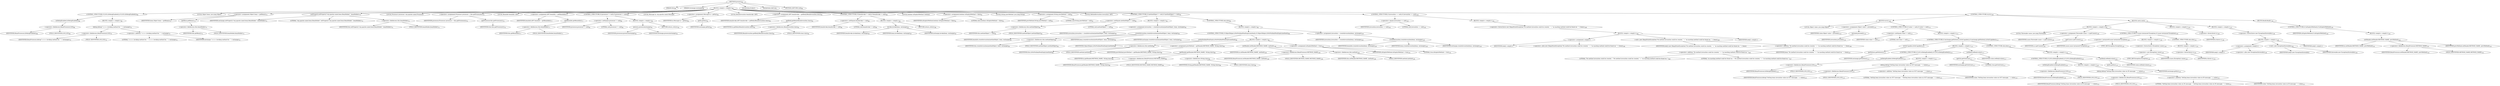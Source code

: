 digraph "process" {  
"140" [label = <(METHOD,process)<SUB>68</SUB>> ]
"12" [label = <(PARAM,this)<SUB>68</SUB>> ]
"141" [label = <(PARAM,Exchange exchange)<SUB>68</SUB>> ]
"142" [label = <(BLOCK,&lt;empty&gt;,&lt;empty&gt;)<SUB>68</SUB>> ]
"143" [label = <(CONTROL_STRUCTURE,if (LOG.isDebugEnabled()),if (LOG.isDebugEnabled()))<SUB>69</SUB>> ]
"144" [label = <(isDebugEnabled,isDebugEnabled())<SUB>69</SUB>> ]
"145" [label = <(&lt;operator&gt;.fieldAccess,BeanProcessor.LOG)<SUB>69</SUB>> ]
"146" [label = <(IDENTIFIER,BeanProcessor,isDebugEnabled())<SUB>69</SUB>> ]
"147" [label = <(FIELD_IDENTIFIER,LOG,LOG)<SUB>69</SUB>> ]
"148" [label = <(BLOCK,&lt;empty&gt;,&lt;empty&gt;)<SUB>69</SUB>> ]
"149" [label = <(debug,debug(&quot;&gt;&gt;&gt;&gt; invoking method for: &quot; + exchange))<SUB>70</SUB>> ]
"150" [label = <(&lt;operator&gt;.fieldAccess,BeanProcessor.LOG)<SUB>70</SUB>> ]
"151" [label = <(IDENTIFIER,BeanProcessor,debug(&quot;&gt;&gt;&gt;&gt; invoking method for: &quot; + exchange))<SUB>70</SUB>> ]
"152" [label = <(FIELD_IDENTIFIER,LOG,LOG)<SUB>70</SUB>> ]
"153" [label = <(&lt;operator&gt;.addition,&quot;&gt;&gt;&gt;&gt; invoking method for: &quot; + exchange)<SUB>70</SUB>> ]
"154" [label = <(LITERAL,&quot;&gt;&gt;&gt;&gt; invoking method for: &quot;,&quot;&gt;&gt;&gt;&gt; invoking method for: &quot; + exchange)<SUB>70</SUB>> ]
"155" [label = <(IDENTIFIER,exchange,&quot;&gt;&gt;&gt;&gt; invoking method for: &quot; + exchange)<SUB>70</SUB>> ]
"156" [label = <(LOCAL,Object bean: java.lang.Object)> ]
"157" [label = <(&lt;operator&gt;.assignment,Object bean = getBean())<SUB>73</SUB>> ]
"158" [label = <(IDENTIFIER,bean,Object bean = getBean())<SUB>73</SUB>> ]
"159" [label = <(getBean,getBean())<SUB>73</SUB>> ]
"160" [label = <(&lt;operator&gt;.fieldAccess,this.beanHolder)<SUB>73</SUB>> ]
"161" [label = <(IDENTIFIER,this,getBean())<SUB>73</SUB>> ]
"162" [label = <(FIELD_IDENTIFIER,beanHolder,beanHolder)<SUB>73</SUB>> ]
"163" [label = <(setProperty,setProperty(&quot;org.apache.camel.bean.BeanHolder&quot;, beanHolder))<SUB>74</SUB>> ]
"164" [label = <(IDENTIFIER,exchange,setProperty(&quot;org.apache.camel.bean.BeanHolder&quot;, beanHolder))<SUB>74</SUB>> ]
"165" [label = <(LITERAL,&quot;org.apache.camel.bean.BeanHolder&quot;,setProperty(&quot;org.apache.camel.bean.BeanHolder&quot;, beanHolder))<SUB>74</SUB>> ]
"166" [label = <(&lt;operator&gt;.fieldAccess,this.beanHolder)<SUB>74</SUB>> ]
"167" [label = <(IDENTIFIER,this,setProperty(&quot;org.apache.camel.bean.BeanHolder&quot;, beanHolder))<SUB>74</SUB>> ]
"168" [label = <(FIELD_IDENTIFIER,beanHolder,beanHolder)<SUB>74</SUB>> ]
"169" [label = <(LOCAL,Processor processor: org.apache.camel.Processor)> ]
"170" [label = <(&lt;operator&gt;.assignment,Processor processor = this.getProcessor())<SUB>76</SUB>> ]
"171" [label = <(IDENTIFIER,processor,Processor processor = this.getProcessor())<SUB>76</SUB>> ]
"172" [label = <(getProcessor,this.getProcessor())<SUB>76</SUB>> ]
"11" [label = <(IDENTIFIER,this,this.getProcessor())<SUB>76</SUB>> ]
"173" [label = <(LOCAL,BeanInfo beanInfo: ANY)> ]
"174" [label = <(&lt;operator&gt;.assignment,ANY beanInfo = getBeanInfo())<SUB>77</SUB>> ]
"175" [label = <(IDENTIFIER,beanInfo,ANY beanInfo = getBeanInfo())<SUB>77</SUB>> ]
"176" [label = <(getBeanInfo,getBeanInfo())<SUB>77</SUB>> ]
"177" [label = <(&lt;operator&gt;.fieldAccess,this.beanHolder)<SUB>77</SUB>> ]
"178" [label = <(IDENTIFIER,this,getBeanInfo())<SUB>77</SUB>> ]
"179" [label = <(FIELD_IDENTIFIER,beanHolder,beanHolder)<SUB>77</SUB>> ]
"180" [label = <(CONTROL_STRUCTURE,if (processor != null),if (processor != null))<SUB>80</SUB>> ]
"181" [label = <(&lt;operator&gt;.notEquals,processor != null)<SUB>80</SUB>> ]
"182" [label = <(IDENTIFIER,processor,processor != null)<SUB>80</SUB>> ]
"183" [label = <(LITERAL,null,processor != null)<SUB>80</SUB>> ]
"184" [label = <(BLOCK,&lt;empty&gt;,&lt;empty&gt;)<SUB>80</SUB>> ]
"185" [label = <(process,process(exchange))<SUB>81</SUB>> ]
"186" [label = <(IDENTIFIER,processor,process(exchange))<SUB>81</SUB>> ]
"187" [label = <(IDENTIFIER,exchange,process(exchange))<SUB>81</SUB>> ]
"188" [label = <(RETURN,return;,return;)<SUB>82</SUB>> ]
"189" [label = <(LOCAL,Message in: org.apache.camel.Message)> ]
"190" [label = <(&lt;operator&gt;.assignment,Message in = getIn())<SUB>84</SUB>> ]
"191" [label = <(IDENTIFIER,in,Message in = getIn())<SUB>84</SUB>> ]
"192" [label = <(getIn,getIn())<SUB>84</SUB>> ]
"193" [label = <(IDENTIFIER,exchange,getIn())<SUB>84</SUB>> ]
"194" [label = <(LOCAL,BeanInvocation beanInvoke: ANY)> ]
"195" [label = <(&lt;operator&gt;.assignment,ANY beanInvoke = getBody(BeanInvocation.class))<SUB>85</SUB>> ]
"196" [label = <(IDENTIFIER,beanInvoke,ANY beanInvoke = getBody(BeanInvocation.class))<SUB>85</SUB>> ]
"197" [label = <(getBody,getBody(BeanInvocation.class))<SUB>85</SUB>> ]
"198" [label = <(IDENTIFIER,in,getBody(BeanInvocation.class))<SUB>85</SUB>> ]
"199" [label = <(&lt;operator&gt;.fieldAccess,BeanInvocation.class)<SUB>85</SUB>> ]
"200" [label = <(IDENTIFIER,BeanInvocation,getBody(BeanInvocation.class))<SUB>85</SUB>> ]
"201" [label = <(FIELD_IDENTIFIER,class,class)<SUB>85</SUB>> ]
"202" [label = <(CONTROL_STRUCTURE,if (beanInvoke != null),if (beanInvoke != null))<SUB>86</SUB>> ]
"203" [label = <(&lt;operator&gt;.notEquals,beanInvoke != null)<SUB>86</SUB>> ]
"204" [label = <(IDENTIFIER,beanInvoke,beanInvoke != null)<SUB>86</SUB>> ]
"205" [label = <(LITERAL,null,beanInvoke != null)<SUB>86</SUB>> ]
"206" [label = <(BLOCK,&lt;empty&gt;,&lt;empty&gt;)<SUB>86</SUB>> ]
"207" [label = <(invoke,invoke(bean, exchange))<SUB>87</SUB>> ]
"208" [label = <(IDENTIFIER,beanInvoke,invoke(bean, exchange))<SUB>87</SUB>> ]
"209" [label = <(IDENTIFIER,bean,invoke(bean, exchange))<SUB>87</SUB>> ]
"210" [label = <(IDENTIFIER,exchange,invoke(bean, exchange))<SUB>87</SUB>> ]
"211" [label = <(RETURN,return;,return;)<SUB>88</SUB>> ]
"212" [label = <(LOCAL,boolean isExplicitMethod: boolean)> ]
"213" [label = <(&lt;operator&gt;.assignment,boolean isExplicitMethod = false)<SUB>91</SUB>> ]
"214" [label = <(IDENTIFIER,isExplicitMethod,boolean isExplicitMethod = false)<SUB>91</SUB>> ]
"215" [label = <(LITERAL,false,boolean isExplicitMethod = false)<SUB>91</SUB>> ]
"216" [label = <(LOCAL,String prevMethod: java.lang.String)> ]
"217" [label = <(&lt;operator&gt;.assignment,String prevMethod = null)<SUB>92</SUB>> ]
"218" [label = <(IDENTIFIER,prevMethod,String prevMethod = null)<SUB>92</SUB>> ]
"219" [label = <(LITERAL,null,String prevMethod = null)<SUB>92</SUB>> ]
"220" [label = <(LOCAL,MethodInvocation invocation: ANY)> ]
"221" [label = <(CONTROL_STRUCTURE,if (methodObject != null),if (methodObject != null))<SUB>94</SUB>> ]
"222" [label = <(&lt;operator&gt;.notEquals,methodObject != null)<SUB>94</SUB>> ]
"223" [label = <(&lt;operator&gt;.fieldAccess,this.methodObject)<SUB>94</SUB>> ]
"224" [label = <(IDENTIFIER,this,methodObject != null)<SUB>94</SUB>> ]
"225" [label = <(FIELD_IDENTIFIER,methodObject,methodObject)<SUB>94</SUB>> ]
"226" [label = <(LITERAL,null,methodObject != null)<SUB>94</SUB>> ]
"227" [label = <(BLOCK,&lt;empty&gt;,&lt;empty&gt;)<SUB>94</SUB>> ]
"228" [label = <(&lt;operator&gt;.assignment,invocation = createInvocation(methodObject, bean, exchange))<SUB>95</SUB>> ]
"229" [label = <(IDENTIFIER,invocation,invocation = createInvocation(methodObject, bean, exchange))<SUB>95</SUB>> ]
"230" [label = <(createInvocation,createInvocation(methodObject, bean, exchange))<SUB>95</SUB>> ]
"231" [label = <(IDENTIFIER,beanInfo,createInvocation(methodObject, bean, exchange))<SUB>95</SUB>> ]
"232" [label = <(&lt;operator&gt;.fieldAccess,this.methodObject)<SUB>95</SUB>> ]
"233" [label = <(IDENTIFIER,this,createInvocation(methodObject, bean, exchange))<SUB>95</SUB>> ]
"234" [label = <(FIELD_IDENTIFIER,methodObject,methodObject)<SUB>95</SUB>> ]
"235" [label = <(IDENTIFIER,bean,createInvocation(methodObject, bean, exchange))<SUB>95</SUB>> ]
"236" [label = <(IDENTIFIER,exchange,createInvocation(methodObject, bean, exchange))<SUB>95</SUB>> ]
"237" [label = <(CONTROL_STRUCTURE,else,else)<SUB>96</SUB>> ]
"238" [label = <(BLOCK,&lt;empty&gt;,&lt;empty&gt;)<SUB>96</SUB>> ]
"239" [label = <(CONTROL_STRUCTURE,if (ObjectHelper.isNotNullAndNonEmpty(method)),if (ObjectHelper.isNotNullAndNonEmpty(method)))<SUB>98</SUB>> ]
"240" [label = <(isNotNullAndNonEmpty,isNotNullAndNonEmpty(method))<SUB>98</SUB>> ]
"241" [label = <(IDENTIFIER,ObjectHelper,isNotNullAndNonEmpty(method))<SUB>98</SUB>> ]
"242" [label = <(&lt;operator&gt;.fieldAccess,this.method)<SUB>98</SUB>> ]
"243" [label = <(IDENTIFIER,this,isNotNullAndNonEmpty(method))<SUB>98</SUB>> ]
"244" [label = <(FIELD_IDENTIFIER,method,method)<SUB>98</SUB>> ]
"245" [label = <(BLOCK,&lt;empty&gt;,&lt;empty&gt;)<SUB>98</SUB>> ]
"246" [label = <(&lt;operator&gt;.assignment,prevMethod = getHeader(METHOD_NAME, String.class))<SUB>99</SUB>> ]
"247" [label = <(IDENTIFIER,prevMethod,prevMethod = getHeader(METHOD_NAME, String.class))<SUB>99</SUB>> ]
"248" [label = <(getHeader,getHeader(METHOD_NAME, String.class))<SUB>99</SUB>> ]
"249" [label = <(IDENTIFIER,in,getHeader(METHOD_NAME, String.class))<SUB>99</SUB>> ]
"250" [label = <(&lt;operator&gt;.fieldAccess,BeanProcessor.METHOD_NAME)<SUB>99</SUB>> ]
"251" [label = <(IDENTIFIER,BeanProcessor,getHeader(METHOD_NAME, String.class))<SUB>99</SUB>> ]
"252" [label = <(FIELD_IDENTIFIER,METHOD_NAME,METHOD_NAME)<SUB>99</SUB>> ]
"253" [label = <(&lt;operator&gt;.fieldAccess,String.class)<SUB>99</SUB>> ]
"254" [label = <(IDENTIFIER,String,getHeader(METHOD_NAME, String.class))<SUB>99</SUB>> ]
"255" [label = <(FIELD_IDENTIFIER,class,class)<SUB>99</SUB>> ]
"256" [label = <(setHeader,setHeader(METHOD_NAME, method))<SUB>100</SUB>> ]
"257" [label = <(IDENTIFIER,in,setHeader(METHOD_NAME, method))<SUB>100</SUB>> ]
"258" [label = <(&lt;operator&gt;.fieldAccess,BeanProcessor.METHOD_NAME)<SUB>100</SUB>> ]
"259" [label = <(IDENTIFIER,BeanProcessor,setHeader(METHOD_NAME, method))<SUB>100</SUB>> ]
"260" [label = <(FIELD_IDENTIFIER,METHOD_NAME,METHOD_NAME)<SUB>100</SUB>> ]
"261" [label = <(&lt;operator&gt;.fieldAccess,this.method)<SUB>100</SUB>> ]
"262" [label = <(IDENTIFIER,this,setHeader(METHOD_NAME, method))<SUB>100</SUB>> ]
"263" [label = <(FIELD_IDENTIFIER,method,method)<SUB>100</SUB>> ]
"264" [label = <(&lt;operator&gt;.assignment,isExplicitMethod = true)<SUB>101</SUB>> ]
"265" [label = <(IDENTIFIER,isExplicitMethod,isExplicitMethod = true)<SUB>101</SUB>> ]
"266" [label = <(LITERAL,true,isExplicitMethod = true)<SUB>101</SUB>> ]
"267" [label = <(&lt;operator&gt;.assignment,invocation = createInvocation(bean, exchange))<SUB>103</SUB>> ]
"268" [label = <(IDENTIFIER,invocation,invocation = createInvocation(bean, exchange))<SUB>103</SUB>> ]
"269" [label = <(createInvocation,createInvocation(bean, exchange))<SUB>103</SUB>> ]
"270" [label = <(IDENTIFIER,beanInfo,createInvocation(bean, exchange))<SUB>103</SUB>> ]
"271" [label = <(IDENTIFIER,bean,createInvocation(bean, exchange))<SUB>103</SUB>> ]
"272" [label = <(IDENTIFIER,exchange,createInvocation(bean, exchange))<SUB>103</SUB>> ]
"273" [label = <(CONTROL_STRUCTURE,if (invocation == null),if (invocation == null))<SUB>105</SUB>> ]
"274" [label = <(&lt;operator&gt;.equals,invocation == null)<SUB>105</SUB>> ]
"275" [label = <(IDENTIFIER,invocation,invocation == null)<SUB>105</SUB>> ]
"276" [label = <(LITERAL,null,invocation == null)<SUB>105</SUB>> ]
"277" [label = <(BLOCK,&lt;empty&gt;,&lt;empty&gt;)<SUB>105</SUB>> ]
"278" [label = <(&lt;operator&gt;.throw,throw new IllegalStateException(&quot;No method invocation could be created, &quot; + &quot;no maching method could be found on: &quot; + bean);)<SUB>106</SUB>> ]
"279" [label = <(BLOCK,&lt;empty&gt;,&lt;empty&gt;)<SUB>106</SUB>> ]
"280" [label = <(&lt;operator&gt;.assignment,&lt;empty&gt;)> ]
"281" [label = <(IDENTIFIER,$obj2,&lt;empty&gt;)> ]
"282" [label = <(&lt;operator&gt;.alloc,new IllegalStateException(&quot;No method invocation could be created, &quot; + &quot;no maching method could be found on: &quot; + bean))<SUB>106</SUB>> ]
"283" [label = <(&lt;init&gt;,new IllegalStateException(&quot;No method invocation could be created, &quot; + &quot;no maching method could be found on: &quot; + bean))<SUB>106</SUB>> ]
"284" [label = <(IDENTIFIER,$obj2,new IllegalStateException(&quot;No method invocation could be created, &quot; + &quot;no maching method could be found on: &quot; + bean))> ]
"285" [label = <(&lt;operator&gt;.addition,&quot;No method invocation could be created, &quot; + &quot;no maching method could be found on: &quot; + bean)<SUB>106</SUB>> ]
"286" [label = <(&lt;operator&gt;.addition,&quot;No method invocation could be created, &quot; + &quot;no maching method could be found on: &quot;)<SUB>106</SUB>> ]
"287" [label = <(LITERAL,&quot;No method invocation could be created, &quot;,&quot;No method invocation could be created, &quot; + &quot;no maching method could be found on: &quot;)<SUB>106</SUB>> ]
"288" [label = <(LITERAL,&quot;no maching method could be found on: &quot;,&quot;No method invocation could be created, &quot; + &quot;no maching method could be found on: &quot;)<SUB>107</SUB>> ]
"289" [label = <(IDENTIFIER,bean,&quot;No method invocation could be created, &quot; + &quot;no maching method could be found on: &quot; + bean)<SUB>107</SUB>> ]
"290" [label = <(IDENTIFIER,$obj2,&lt;empty&gt;)> ]
"291" [label = <(CONTROL_STRUCTURE,try,try)<SUB>109</SUB>> ]
"292" [label = <(BLOCK,try,try)<SUB>109</SUB>> ]
"293" [label = <(LOCAL,Object value: java.lang.Object)> ]
"294" [label = <(&lt;operator&gt;.assignment,Object value = proceed())<SUB>110</SUB>> ]
"295" [label = <(IDENTIFIER,value,Object value = proceed())<SUB>110</SUB>> ]
"296" [label = <(proceed,proceed())<SUB>110</SUB>> ]
"297" [label = <(IDENTIFIER,invocation,proceed())<SUB>110</SUB>> ]
"298" [label = <(CONTROL_STRUCTURE,if (value != null),if (value != null))<SUB>111</SUB>> ]
"299" [label = <(&lt;operator&gt;.notEquals,value != null)<SUB>111</SUB>> ]
"300" [label = <(IDENTIFIER,value,value != null)<SUB>111</SUB>> ]
"301" [label = <(LITERAL,null,value != null)<SUB>111</SUB>> ]
"302" [label = <(BLOCK,&lt;empty&gt;,&lt;empty&gt;)<SUB>111</SUB>> ]
"303" [label = <(CONTROL_STRUCTURE,if (exchange.getPattern().isOutCapable()),if (exchange.getPattern().isOutCapable()))<SUB>112</SUB>> ]
"304" [label = <(isOutCapable,isOutCapable())<SUB>112</SUB>> ]
"305" [label = <(getPattern,getPattern())<SUB>112</SUB>> ]
"306" [label = <(IDENTIFIER,exchange,getPattern())<SUB>112</SUB>> ]
"307" [label = <(BLOCK,&lt;empty&gt;,&lt;empty&gt;)<SUB>112</SUB>> ]
"308" [label = <(CONTROL_STRUCTURE,if (LOG.isDebugEnabled()),if (LOG.isDebugEnabled()))<SUB>114</SUB>> ]
"309" [label = <(isDebugEnabled,isDebugEnabled())<SUB>114</SUB>> ]
"310" [label = <(&lt;operator&gt;.fieldAccess,BeanProcessor.LOG)<SUB>114</SUB>> ]
"311" [label = <(IDENTIFIER,BeanProcessor,isDebugEnabled())<SUB>114</SUB>> ]
"312" [label = <(FIELD_IDENTIFIER,LOG,LOG)<SUB>114</SUB>> ]
"313" [label = <(BLOCK,&lt;empty&gt;,&lt;empty&gt;)<SUB>114</SUB>> ]
"314" [label = <(debug,debug(&quot;Setting bean invocation value on OUT message: &quot; + value))<SUB>115</SUB>> ]
"315" [label = <(&lt;operator&gt;.fieldAccess,BeanProcessor.LOG)<SUB>115</SUB>> ]
"316" [label = <(IDENTIFIER,BeanProcessor,debug(&quot;Setting bean invocation value on OUT message: &quot; + value))<SUB>115</SUB>> ]
"317" [label = <(FIELD_IDENTIFIER,LOG,LOG)<SUB>115</SUB>> ]
"318" [label = <(&lt;operator&gt;.addition,&quot;Setting bean invocation value on OUT message: &quot; + value)<SUB>115</SUB>> ]
"319" [label = <(LITERAL,&quot;Setting bean invocation value on OUT message: &quot;,&quot;Setting bean invocation value on OUT message: &quot; + value)<SUB>115</SUB>> ]
"320" [label = <(IDENTIFIER,value,&quot;Setting bean invocation value on OUT message: &quot; + value)<SUB>115</SUB>> ]
"321" [label = <(setBody,setBody(value))<SUB>117</SUB>> ]
"322" [label = <(getOut,getOut(true))<SUB>117</SUB>> ]
"323" [label = <(IDENTIFIER,exchange,getOut(true))<SUB>117</SUB>> ]
"324" [label = <(LITERAL,true,getOut(true))<SUB>117</SUB>> ]
"325" [label = <(IDENTIFIER,value,setBody(value))<SUB>117</SUB>> ]
"326" [label = <(CONTROL_STRUCTURE,else,else)<SUB>118</SUB>> ]
"327" [label = <(BLOCK,&lt;empty&gt;,&lt;empty&gt;)<SUB>118</SUB>> ]
"328" [label = <(CONTROL_STRUCTURE,if (LOG.isDebugEnabled()),if (LOG.isDebugEnabled()))<SUB>120</SUB>> ]
"329" [label = <(isDebugEnabled,isDebugEnabled())<SUB>120</SUB>> ]
"330" [label = <(&lt;operator&gt;.fieldAccess,BeanProcessor.LOG)<SUB>120</SUB>> ]
"331" [label = <(IDENTIFIER,BeanProcessor,isDebugEnabled())<SUB>120</SUB>> ]
"332" [label = <(FIELD_IDENTIFIER,LOG,LOG)<SUB>120</SUB>> ]
"333" [label = <(BLOCK,&lt;empty&gt;,&lt;empty&gt;)<SUB>120</SUB>> ]
"334" [label = <(debug,debug(&quot;Setting bean invocation value on IN message: &quot; + value))<SUB>121</SUB>> ]
"335" [label = <(&lt;operator&gt;.fieldAccess,BeanProcessor.LOG)<SUB>121</SUB>> ]
"336" [label = <(IDENTIFIER,BeanProcessor,debug(&quot;Setting bean invocation value on IN message: &quot; + value))<SUB>121</SUB>> ]
"337" [label = <(FIELD_IDENTIFIER,LOG,LOG)<SUB>121</SUB>> ]
"338" [label = <(&lt;operator&gt;.addition,&quot;Setting bean invocation value on IN message: &quot; + value)<SUB>121</SUB>> ]
"339" [label = <(LITERAL,&quot;Setting bean invocation value on IN message: &quot;,&quot;Setting bean invocation value on IN message: &quot; + value)<SUB>121</SUB>> ]
"340" [label = <(IDENTIFIER,value,&quot;Setting bean invocation value on IN message: &quot; + value)<SUB>121</SUB>> ]
"341" [label = <(setBody,setBody(value))<SUB>123</SUB>> ]
"342" [label = <(getIn,getIn())<SUB>123</SUB>> ]
"343" [label = <(IDENTIFIER,exchange,getIn())<SUB>123</SUB>> ]
"344" [label = <(IDENTIFIER,value,setBody(value))<SUB>123</SUB>> ]
"345" [label = <(BLOCK,catch,catch)> ]
"346" [label = <(BLOCK,&lt;empty&gt;,&lt;empty&gt;)<SUB>126</SUB>> ]
"347" [label = <(LOCAL,Throwable cause: java.lang.Throwable)> ]
"348" [label = <(&lt;operator&gt;.assignment,Throwable cause = e.getCause())<SUB>128</SUB>> ]
"349" [label = <(IDENTIFIER,cause,Throwable cause = e.getCause())<SUB>128</SUB>> ]
"350" [label = <(getCause,e.getCause())<SUB>128</SUB>> ]
"351" [label = <(IDENTIFIER,e,e.getCause())<SUB>128</SUB>> ]
"352" [label = <(CONTROL_STRUCTURE,if (cause instanceof Exception),if (cause instanceof Exception))<SUB>129</SUB>> ]
"353" [label = <(&lt;operator&gt;.instanceOf,cause instanceof Exception)<SUB>129</SUB>> ]
"354" [label = <(IDENTIFIER,cause,cause instanceof Exception)<SUB>129</SUB>> ]
"355" [label = <(TYPE_REF,Exception,Exception)<SUB>129</SUB>> ]
"356" [label = <(BLOCK,&lt;empty&gt;,&lt;empty&gt;)<SUB>129</SUB>> ]
"357" [label = <(&lt;operator&gt;.throw,throw (Exception) cause;)<SUB>130</SUB>> ]
"358" [label = <(&lt;operator&gt;.cast,(Exception) cause)<SUB>130</SUB>> ]
"359" [label = <(TYPE_REF,Exception,Exception)<SUB>130</SUB>> ]
"360" [label = <(IDENTIFIER,cause,(Exception) cause)<SUB>130</SUB>> ]
"361" [label = <(CONTROL_STRUCTURE,else,else)<SUB>131</SUB>> ]
"362" [label = <(BLOCK,&lt;empty&gt;,&lt;empty&gt;)<SUB>131</SUB>> ]
"363" [label = <(&lt;operator&gt;.throw,throw e;)<SUB>133</SUB>> ]
"364" [label = <(IDENTIFIER,e,throw e;)<SUB>133</SUB>> ]
"365" [label = <(BLOCK,&lt;empty&gt;,&lt;empty&gt;)<SUB>135</SUB>> ]
"366" [label = <(&lt;operator&gt;.throw,throw e;)<SUB>136</SUB>> ]
"367" [label = <(IDENTIFIER,e,throw e;)<SUB>136</SUB>> ]
"368" [label = <(BLOCK,&lt;empty&gt;,&lt;empty&gt;)<SUB>137</SUB>> ]
"369" [label = <(&lt;operator&gt;.throw,throw new Exception(throwable);)<SUB>138</SUB>> ]
"370" [label = <(BLOCK,&lt;empty&gt;,&lt;empty&gt;)<SUB>138</SUB>> ]
"371" [label = <(&lt;operator&gt;.assignment,&lt;empty&gt;)> ]
"372" [label = <(IDENTIFIER,$obj3,&lt;empty&gt;)> ]
"373" [label = <(&lt;operator&gt;.alloc,new Exception(throwable))<SUB>138</SUB>> ]
"374" [label = <(&lt;init&gt;,new Exception(throwable))<SUB>138</SUB>> ]
"375" [label = <(IDENTIFIER,$obj3,new Exception(throwable))> ]
"376" [label = <(IDENTIFIER,throwable,new Exception(throwable))<SUB>138</SUB>> ]
"377" [label = <(IDENTIFIER,$obj3,&lt;empty&gt;)> ]
"378" [label = <(BLOCK,finally,finally)<SUB>139</SUB>> ]
"379" [label = <(CONTROL_STRUCTURE,if (isExplicitMethod),if (isExplicitMethod))<SUB>140</SUB>> ]
"380" [label = <(IDENTIFIER,isExplicitMethod,if (isExplicitMethod))<SUB>140</SUB>> ]
"381" [label = <(BLOCK,&lt;empty&gt;,&lt;empty&gt;)<SUB>140</SUB>> ]
"382" [label = <(setHeader,setHeader(METHOD_NAME, prevMethod))<SUB>141</SUB>> ]
"383" [label = <(IDENTIFIER,in,setHeader(METHOD_NAME, prevMethod))<SUB>141</SUB>> ]
"384" [label = <(&lt;operator&gt;.fieldAccess,BeanProcessor.METHOD_NAME)<SUB>141</SUB>> ]
"385" [label = <(IDENTIFIER,BeanProcessor,setHeader(METHOD_NAME, prevMethod))<SUB>141</SUB>> ]
"386" [label = <(FIELD_IDENTIFIER,METHOD_NAME,METHOD_NAME)<SUB>141</SUB>> ]
"387" [label = <(IDENTIFIER,prevMethod,setHeader(METHOD_NAME, prevMethod))<SUB>141</SUB>> ]
"388" [label = <(MODIFIER,PUBLIC)> ]
"389" [label = <(MODIFIER,VIRTUAL)> ]
"390" [label = <(METHOD_RETURN,void)<SUB>68</SUB>> ]
  "140" -> "12" 
  "140" -> "141" 
  "140" -> "142" 
  "140" -> "388" 
  "140" -> "389" 
  "140" -> "390" 
  "142" -> "143" 
  "142" -> "156" 
  "142" -> "157" 
  "142" -> "163" 
  "142" -> "169" 
  "142" -> "170" 
  "142" -> "173" 
  "142" -> "174" 
  "142" -> "180" 
  "142" -> "189" 
  "142" -> "190" 
  "142" -> "194" 
  "142" -> "195" 
  "142" -> "202" 
  "142" -> "212" 
  "142" -> "213" 
  "142" -> "216" 
  "142" -> "217" 
  "142" -> "220" 
  "142" -> "221" 
  "142" -> "273" 
  "142" -> "291" 
  "143" -> "144" 
  "143" -> "148" 
  "144" -> "145" 
  "145" -> "146" 
  "145" -> "147" 
  "148" -> "149" 
  "149" -> "150" 
  "149" -> "153" 
  "150" -> "151" 
  "150" -> "152" 
  "153" -> "154" 
  "153" -> "155" 
  "157" -> "158" 
  "157" -> "159" 
  "159" -> "160" 
  "160" -> "161" 
  "160" -> "162" 
  "163" -> "164" 
  "163" -> "165" 
  "163" -> "166" 
  "166" -> "167" 
  "166" -> "168" 
  "170" -> "171" 
  "170" -> "172" 
  "172" -> "11" 
  "174" -> "175" 
  "174" -> "176" 
  "176" -> "177" 
  "177" -> "178" 
  "177" -> "179" 
  "180" -> "181" 
  "180" -> "184" 
  "181" -> "182" 
  "181" -> "183" 
  "184" -> "185" 
  "184" -> "188" 
  "185" -> "186" 
  "185" -> "187" 
  "190" -> "191" 
  "190" -> "192" 
  "192" -> "193" 
  "195" -> "196" 
  "195" -> "197" 
  "197" -> "198" 
  "197" -> "199" 
  "199" -> "200" 
  "199" -> "201" 
  "202" -> "203" 
  "202" -> "206" 
  "203" -> "204" 
  "203" -> "205" 
  "206" -> "207" 
  "206" -> "211" 
  "207" -> "208" 
  "207" -> "209" 
  "207" -> "210" 
  "213" -> "214" 
  "213" -> "215" 
  "217" -> "218" 
  "217" -> "219" 
  "221" -> "222" 
  "221" -> "227" 
  "221" -> "237" 
  "222" -> "223" 
  "222" -> "226" 
  "223" -> "224" 
  "223" -> "225" 
  "227" -> "228" 
  "228" -> "229" 
  "228" -> "230" 
  "230" -> "231" 
  "230" -> "232" 
  "230" -> "235" 
  "230" -> "236" 
  "232" -> "233" 
  "232" -> "234" 
  "237" -> "238" 
  "238" -> "239" 
  "238" -> "267" 
  "239" -> "240" 
  "239" -> "245" 
  "240" -> "241" 
  "240" -> "242" 
  "242" -> "243" 
  "242" -> "244" 
  "245" -> "246" 
  "245" -> "256" 
  "245" -> "264" 
  "246" -> "247" 
  "246" -> "248" 
  "248" -> "249" 
  "248" -> "250" 
  "248" -> "253" 
  "250" -> "251" 
  "250" -> "252" 
  "253" -> "254" 
  "253" -> "255" 
  "256" -> "257" 
  "256" -> "258" 
  "256" -> "261" 
  "258" -> "259" 
  "258" -> "260" 
  "261" -> "262" 
  "261" -> "263" 
  "264" -> "265" 
  "264" -> "266" 
  "267" -> "268" 
  "267" -> "269" 
  "269" -> "270" 
  "269" -> "271" 
  "269" -> "272" 
  "273" -> "274" 
  "273" -> "277" 
  "274" -> "275" 
  "274" -> "276" 
  "277" -> "278" 
  "278" -> "279" 
  "279" -> "280" 
  "279" -> "283" 
  "279" -> "290" 
  "280" -> "281" 
  "280" -> "282" 
  "283" -> "284" 
  "283" -> "285" 
  "285" -> "286" 
  "285" -> "289" 
  "286" -> "287" 
  "286" -> "288" 
  "291" -> "292" 
  "291" -> "345" 
  "291" -> "378" 
  "292" -> "293" 
  "292" -> "294" 
  "292" -> "298" 
  "294" -> "295" 
  "294" -> "296" 
  "296" -> "297" 
  "298" -> "299" 
  "298" -> "302" 
  "299" -> "300" 
  "299" -> "301" 
  "302" -> "303" 
  "303" -> "304" 
  "303" -> "307" 
  "303" -> "326" 
  "304" -> "305" 
  "305" -> "306" 
  "307" -> "308" 
  "307" -> "321" 
  "308" -> "309" 
  "308" -> "313" 
  "309" -> "310" 
  "310" -> "311" 
  "310" -> "312" 
  "313" -> "314" 
  "314" -> "315" 
  "314" -> "318" 
  "315" -> "316" 
  "315" -> "317" 
  "318" -> "319" 
  "318" -> "320" 
  "321" -> "322" 
  "321" -> "325" 
  "322" -> "323" 
  "322" -> "324" 
  "326" -> "327" 
  "327" -> "328" 
  "327" -> "341" 
  "328" -> "329" 
  "328" -> "333" 
  "329" -> "330" 
  "330" -> "331" 
  "330" -> "332" 
  "333" -> "334" 
  "334" -> "335" 
  "334" -> "338" 
  "335" -> "336" 
  "335" -> "337" 
  "338" -> "339" 
  "338" -> "340" 
  "341" -> "342" 
  "341" -> "344" 
  "342" -> "343" 
  "345" -> "346" 
  "345" -> "365" 
  "345" -> "368" 
  "346" -> "347" 
  "346" -> "348" 
  "346" -> "352" 
  "348" -> "349" 
  "348" -> "350" 
  "350" -> "351" 
  "352" -> "353" 
  "352" -> "356" 
  "352" -> "361" 
  "353" -> "354" 
  "353" -> "355" 
  "356" -> "357" 
  "357" -> "358" 
  "358" -> "359" 
  "358" -> "360" 
  "361" -> "362" 
  "362" -> "363" 
  "363" -> "364" 
  "365" -> "366" 
  "366" -> "367" 
  "368" -> "369" 
  "369" -> "370" 
  "370" -> "371" 
  "370" -> "374" 
  "370" -> "377" 
  "371" -> "372" 
  "371" -> "373" 
  "374" -> "375" 
  "374" -> "376" 
  "378" -> "379" 
  "379" -> "380" 
  "379" -> "381" 
  "381" -> "382" 
  "382" -> "383" 
  "382" -> "384" 
  "382" -> "387" 
  "384" -> "385" 
  "384" -> "386" 
}
